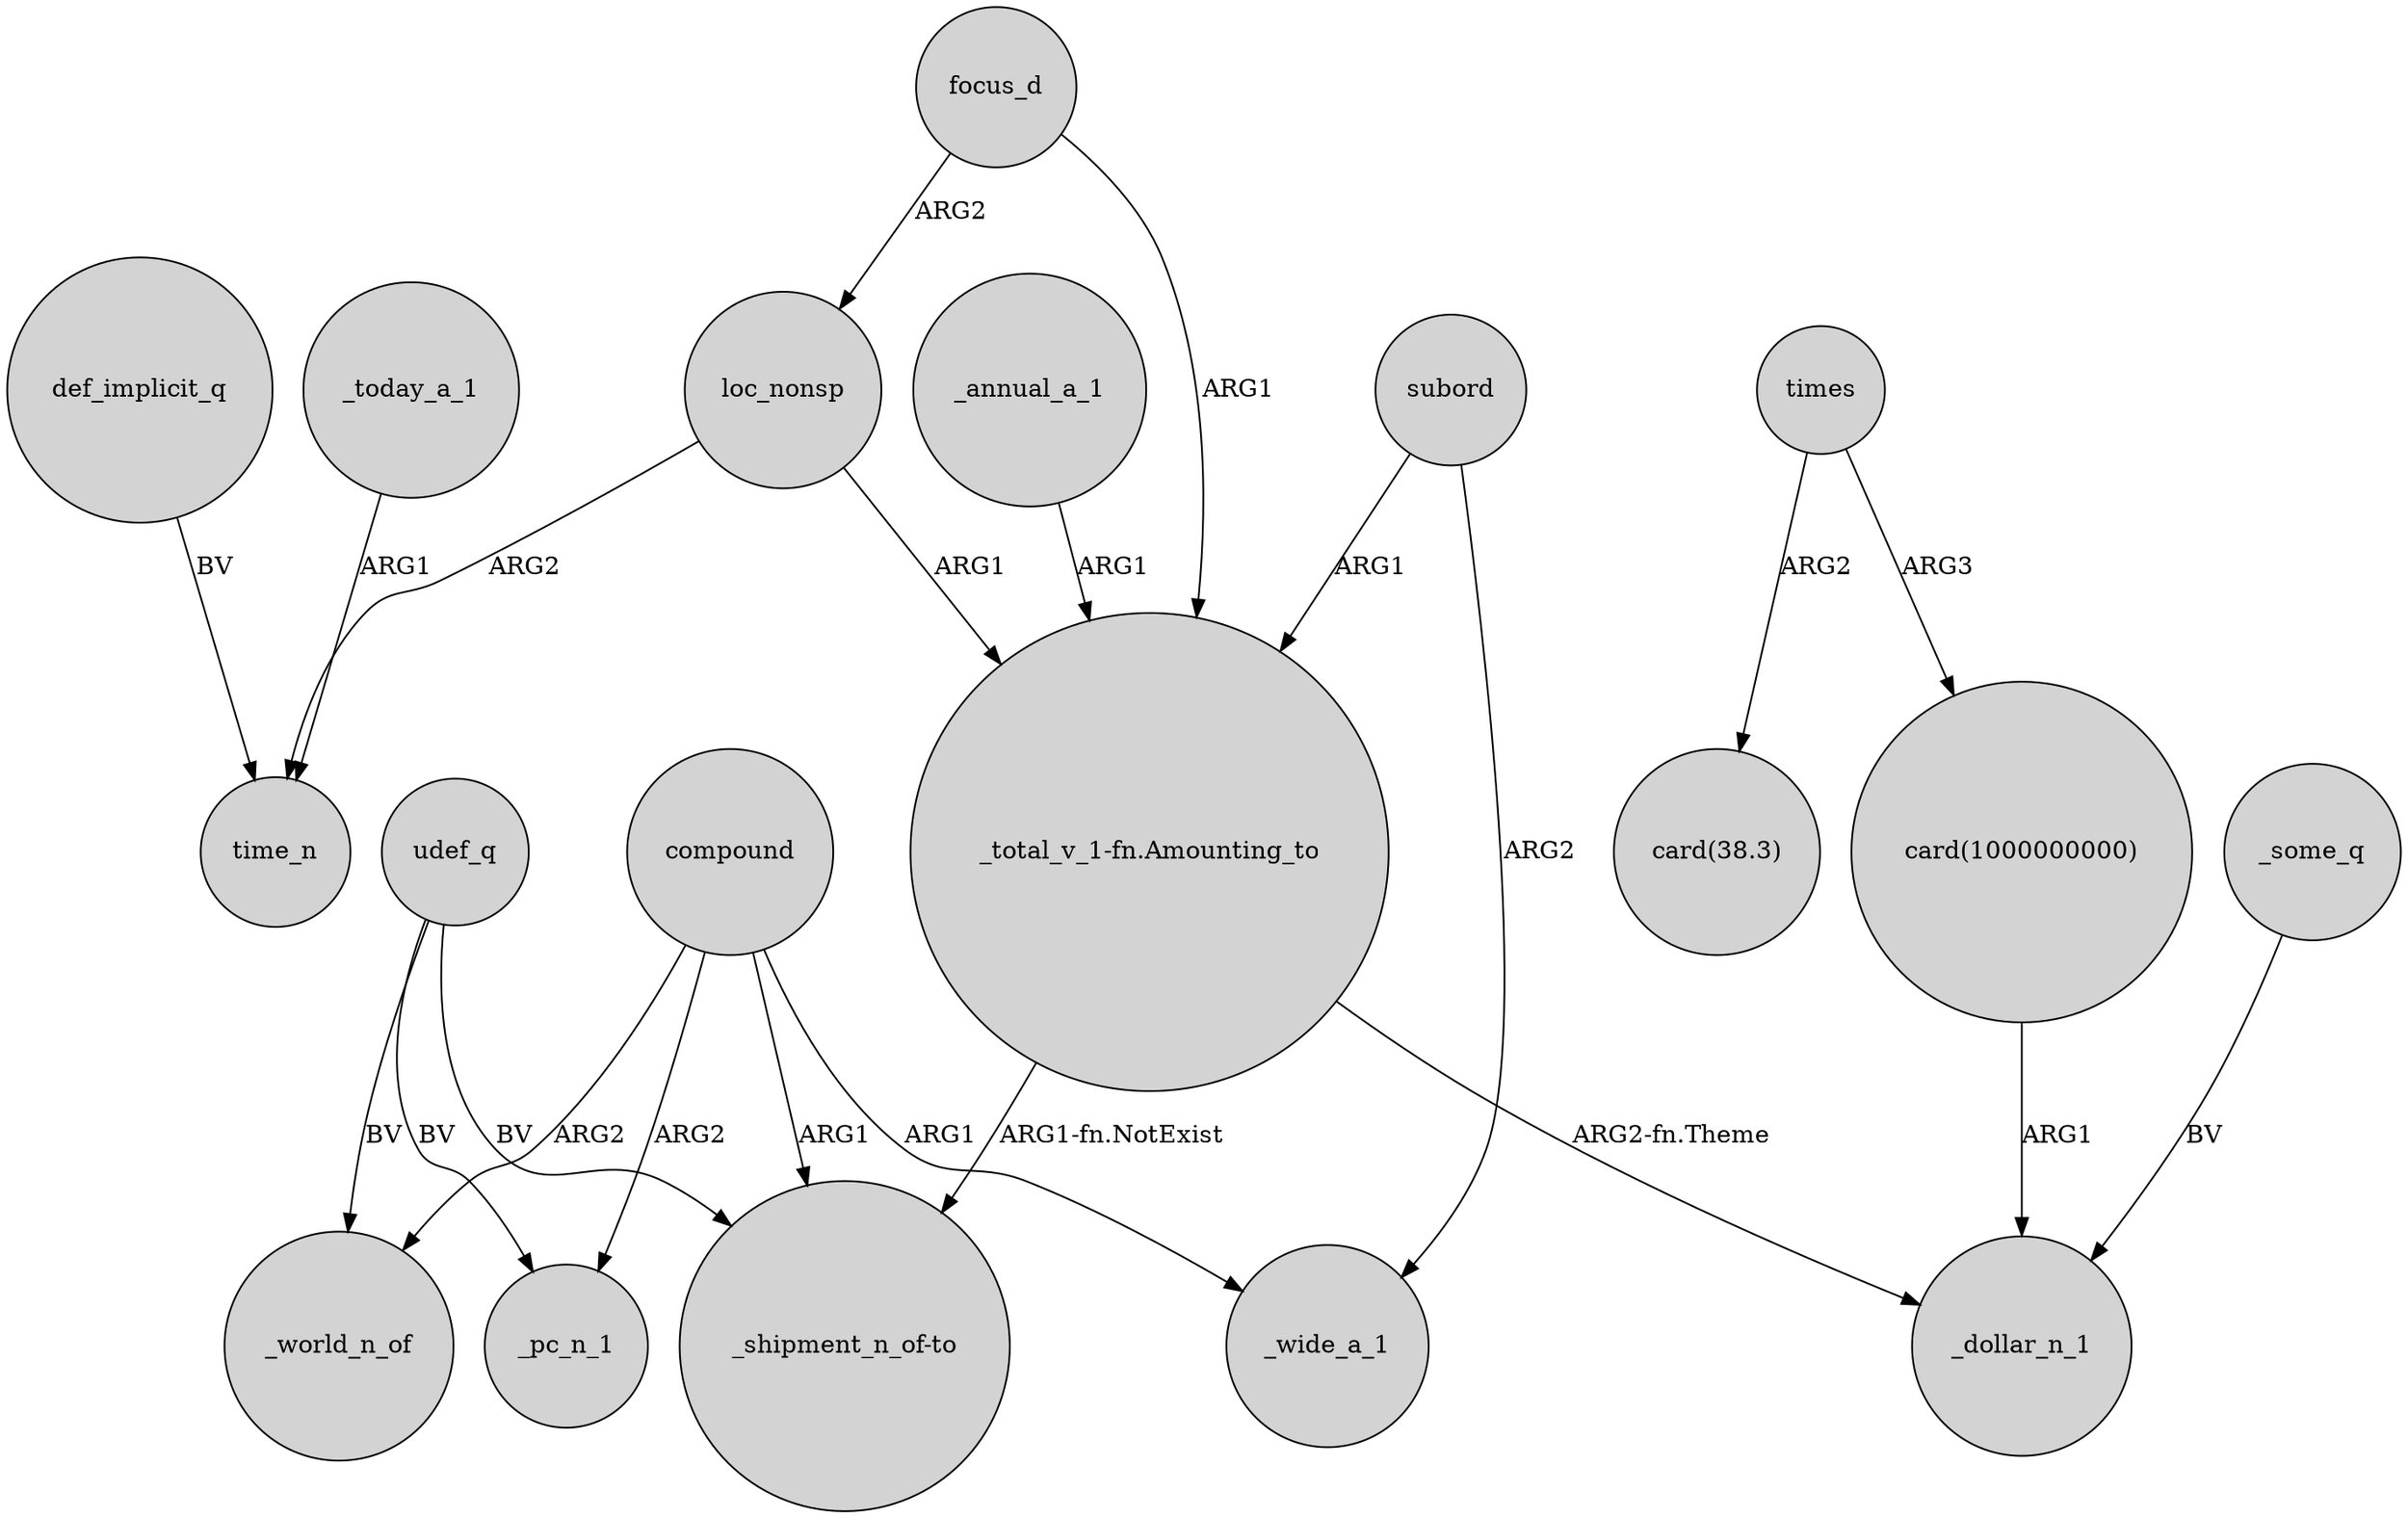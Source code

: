 digraph {
	node [shape=circle style=filled]
	focus_d -> loc_nonsp [label=ARG2]
	_today_a_1 -> time_n [label=ARG1]
	compound -> _world_n_of [label=ARG2]
	udef_q -> _pc_n_1 [label=BV]
	udef_q -> _world_n_of [label=BV]
	times -> "card(38.3)" [label=ARG2]
	loc_nonsp -> time_n [label=ARG2]
	subord -> "_total_v_1-fn.Amounting_to" [label=ARG1]
	subord -> _wide_a_1 [label=ARG2]
	times -> "card(1000000000)" [label=ARG3]
	compound -> _wide_a_1 [label=ARG1]
	focus_d -> "_total_v_1-fn.Amounting_to" [label=ARG1]
	compound -> "_shipment_n_of-to" [label=ARG1]
	compound -> _pc_n_1 [label=ARG2]
	_some_q -> _dollar_n_1 [label=BV]
	loc_nonsp -> "_total_v_1-fn.Amounting_to" [label=ARG1]
	_annual_a_1 -> "_total_v_1-fn.Amounting_to" [label=ARG1]
	"_total_v_1-fn.Amounting_to" -> "_shipment_n_of-to" [label="ARG1-fn.NotExist"]
	"card(1000000000)" -> _dollar_n_1 [label=ARG1]
	"_total_v_1-fn.Amounting_to" -> _dollar_n_1 [label="ARG2-fn.Theme"]
	def_implicit_q -> time_n [label=BV]
	udef_q -> "_shipment_n_of-to" [label=BV]
}
